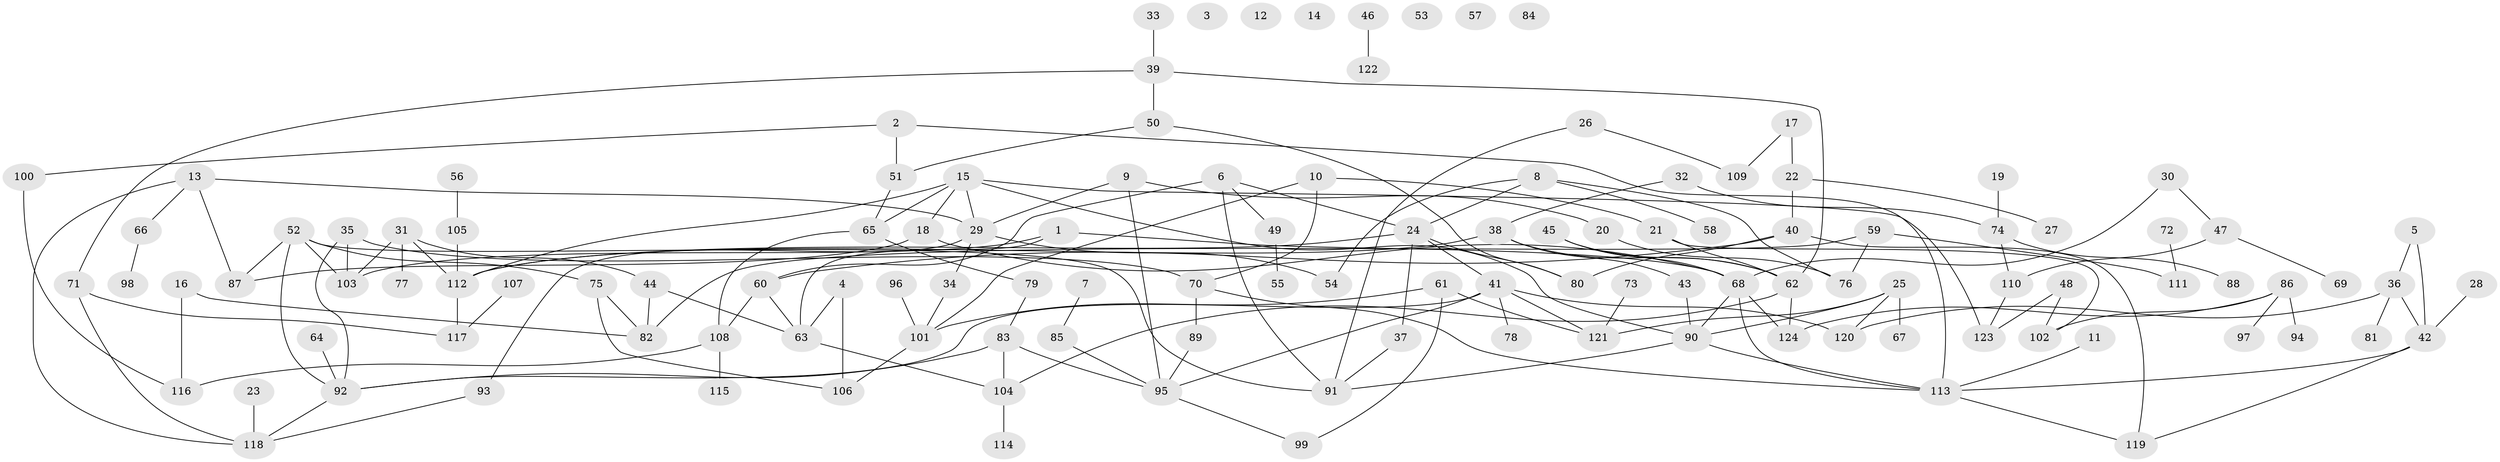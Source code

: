 // coarse degree distribution, {8: 0.03571428571428571, 3: 0.20238095238095238, 0: 0.07142857142857142, 2: 0.13095238095238096, 6: 0.07142857142857142, 1: 0.25, 4: 0.09523809523809523, 7: 0.047619047619047616, 5: 0.08333333333333333, 9: 0.011904761904761904}
// Generated by graph-tools (version 1.1) at 2025/41/03/06/25 10:41:24]
// undirected, 124 vertices, 170 edges
graph export_dot {
graph [start="1"]
  node [color=gray90,style=filled];
  1;
  2;
  3;
  4;
  5;
  6;
  7;
  8;
  9;
  10;
  11;
  12;
  13;
  14;
  15;
  16;
  17;
  18;
  19;
  20;
  21;
  22;
  23;
  24;
  25;
  26;
  27;
  28;
  29;
  30;
  31;
  32;
  33;
  34;
  35;
  36;
  37;
  38;
  39;
  40;
  41;
  42;
  43;
  44;
  45;
  46;
  47;
  48;
  49;
  50;
  51;
  52;
  53;
  54;
  55;
  56;
  57;
  58;
  59;
  60;
  61;
  62;
  63;
  64;
  65;
  66;
  67;
  68;
  69;
  70;
  71;
  72;
  73;
  74;
  75;
  76;
  77;
  78;
  79;
  80;
  81;
  82;
  83;
  84;
  85;
  86;
  87;
  88;
  89;
  90;
  91;
  92;
  93;
  94;
  95;
  96;
  97;
  98;
  99;
  100;
  101;
  102;
  103;
  104;
  105;
  106;
  107;
  108;
  109;
  110;
  111;
  112;
  113;
  114;
  115;
  116;
  117;
  118;
  119;
  120;
  121;
  122;
  123;
  124;
  1 -- 63;
  1 -- 68;
  1 -- 103;
  2 -- 51;
  2 -- 100;
  2 -- 113;
  4 -- 63;
  4 -- 106;
  5 -- 36;
  5 -- 42;
  6 -- 24;
  6 -- 49;
  6 -- 60;
  6 -- 91;
  7 -- 85;
  8 -- 24;
  8 -- 54;
  8 -- 58;
  8 -- 76;
  9 -- 20;
  9 -- 29;
  9 -- 95;
  10 -- 21;
  10 -- 70;
  10 -- 101;
  11 -- 113;
  13 -- 29;
  13 -- 66;
  13 -- 87;
  13 -- 118;
  15 -- 18;
  15 -- 29;
  15 -- 65;
  15 -- 90;
  15 -- 112;
  15 -- 123;
  16 -- 82;
  16 -- 116;
  17 -- 22;
  17 -- 109;
  18 -- 68;
  18 -- 87;
  19 -- 74;
  20 -- 76;
  21 -- 62;
  21 -- 102;
  22 -- 27;
  22 -- 40;
  23 -- 118;
  24 -- 37;
  24 -- 41;
  24 -- 80;
  24 -- 112;
  25 -- 67;
  25 -- 90;
  25 -- 120;
  25 -- 121;
  26 -- 91;
  26 -- 109;
  28 -- 42;
  29 -- 34;
  29 -- 54;
  29 -- 93;
  30 -- 47;
  30 -- 68;
  31 -- 44;
  31 -- 77;
  31 -- 103;
  31 -- 112;
  32 -- 38;
  32 -- 74;
  33 -- 39;
  34 -- 101;
  35 -- 70;
  35 -- 92;
  35 -- 103;
  36 -- 42;
  36 -- 81;
  36 -- 120;
  37 -- 91;
  38 -- 43;
  38 -- 62;
  38 -- 112;
  39 -- 50;
  39 -- 62;
  39 -- 71;
  40 -- 60;
  40 -- 80;
  40 -- 119;
  41 -- 78;
  41 -- 92;
  41 -- 95;
  41 -- 120;
  41 -- 121;
  42 -- 113;
  42 -- 119;
  43 -- 90;
  44 -- 63;
  44 -- 82;
  45 -- 62;
  45 -- 68;
  46 -- 122;
  47 -- 69;
  47 -- 110;
  48 -- 102;
  48 -- 123;
  49 -- 55;
  50 -- 51;
  50 -- 80;
  51 -- 65;
  52 -- 75;
  52 -- 87;
  52 -- 91;
  52 -- 92;
  52 -- 103;
  56 -- 105;
  59 -- 76;
  59 -- 82;
  59 -- 111;
  60 -- 63;
  60 -- 108;
  61 -- 99;
  61 -- 101;
  61 -- 121;
  62 -- 104;
  62 -- 124;
  63 -- 104;
  64 -- 92;
  65 -- 79;
  65 -- 108;
  66 -- 98;
  68 -- 90;
  68 -- 113;
  68 -- 124;
  70 -- 89;
  70 -- 113;
  71 -- 117;
  71 -- 118;
  72 -- 111;
  73 -- 121;
  74 -- 88;
  74 -- 110;
  75 -- 82;
  75 -- 106;
  79 -- 83;
  83 -- 92;
  83 -- 95;
  83 -- 104;
  85 -- 95;
  86 -- 94;
  86 -- 97;
  86 -- 102;
  86 -- 124;
  89 -- 95;
  90 -- 91;
  90 -- 113;
  92 -- 118;
  93 -- 118;
  95 -- 99;
  96 -- 101;
  100 -- 116;
  101 -- 106;
  104 -- 114;
  105 -- 112;
  107 -- 117;
  108 -- 115;
  108 -- 116;
  110 -- 123;
  112 -- 117;
  113 -- 119;
}
